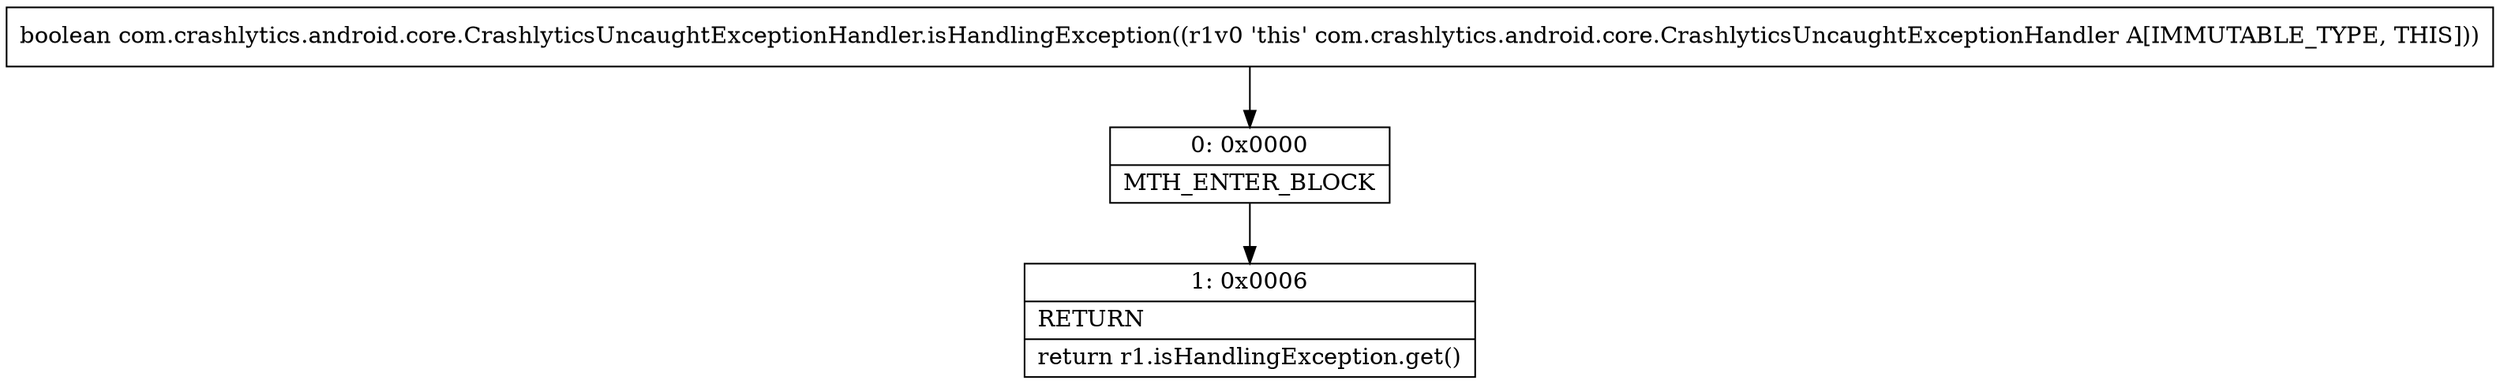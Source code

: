 digraph "CFG forcom.crashlytics.android.core.CrashlyticsUncaughtExceptionHandler.isHandlingException()Z" {
Node_0 [shape=record,label="{0\:\ 0x0000|MTH_ENTER_BLOCK\l}"];
Node_1 [shape=record,label="{1\:\ 0x0006|RETURN\l|return r1.isHandlingException.get()\l}"];
MethodNode[shape=record,label="{boolean com.crashlytics.android.core.CrashlyticsUncaughtExceptionHandler.isHandlingException((r1v0 'this' com.crashlytics.android.core.CrashlyticsUncaughtExceptionHandler A[IMMUTABLE_TYPE, THIS])) }"];
MethodNode -> Node_0;
Node_0 -> Node_1;
}

